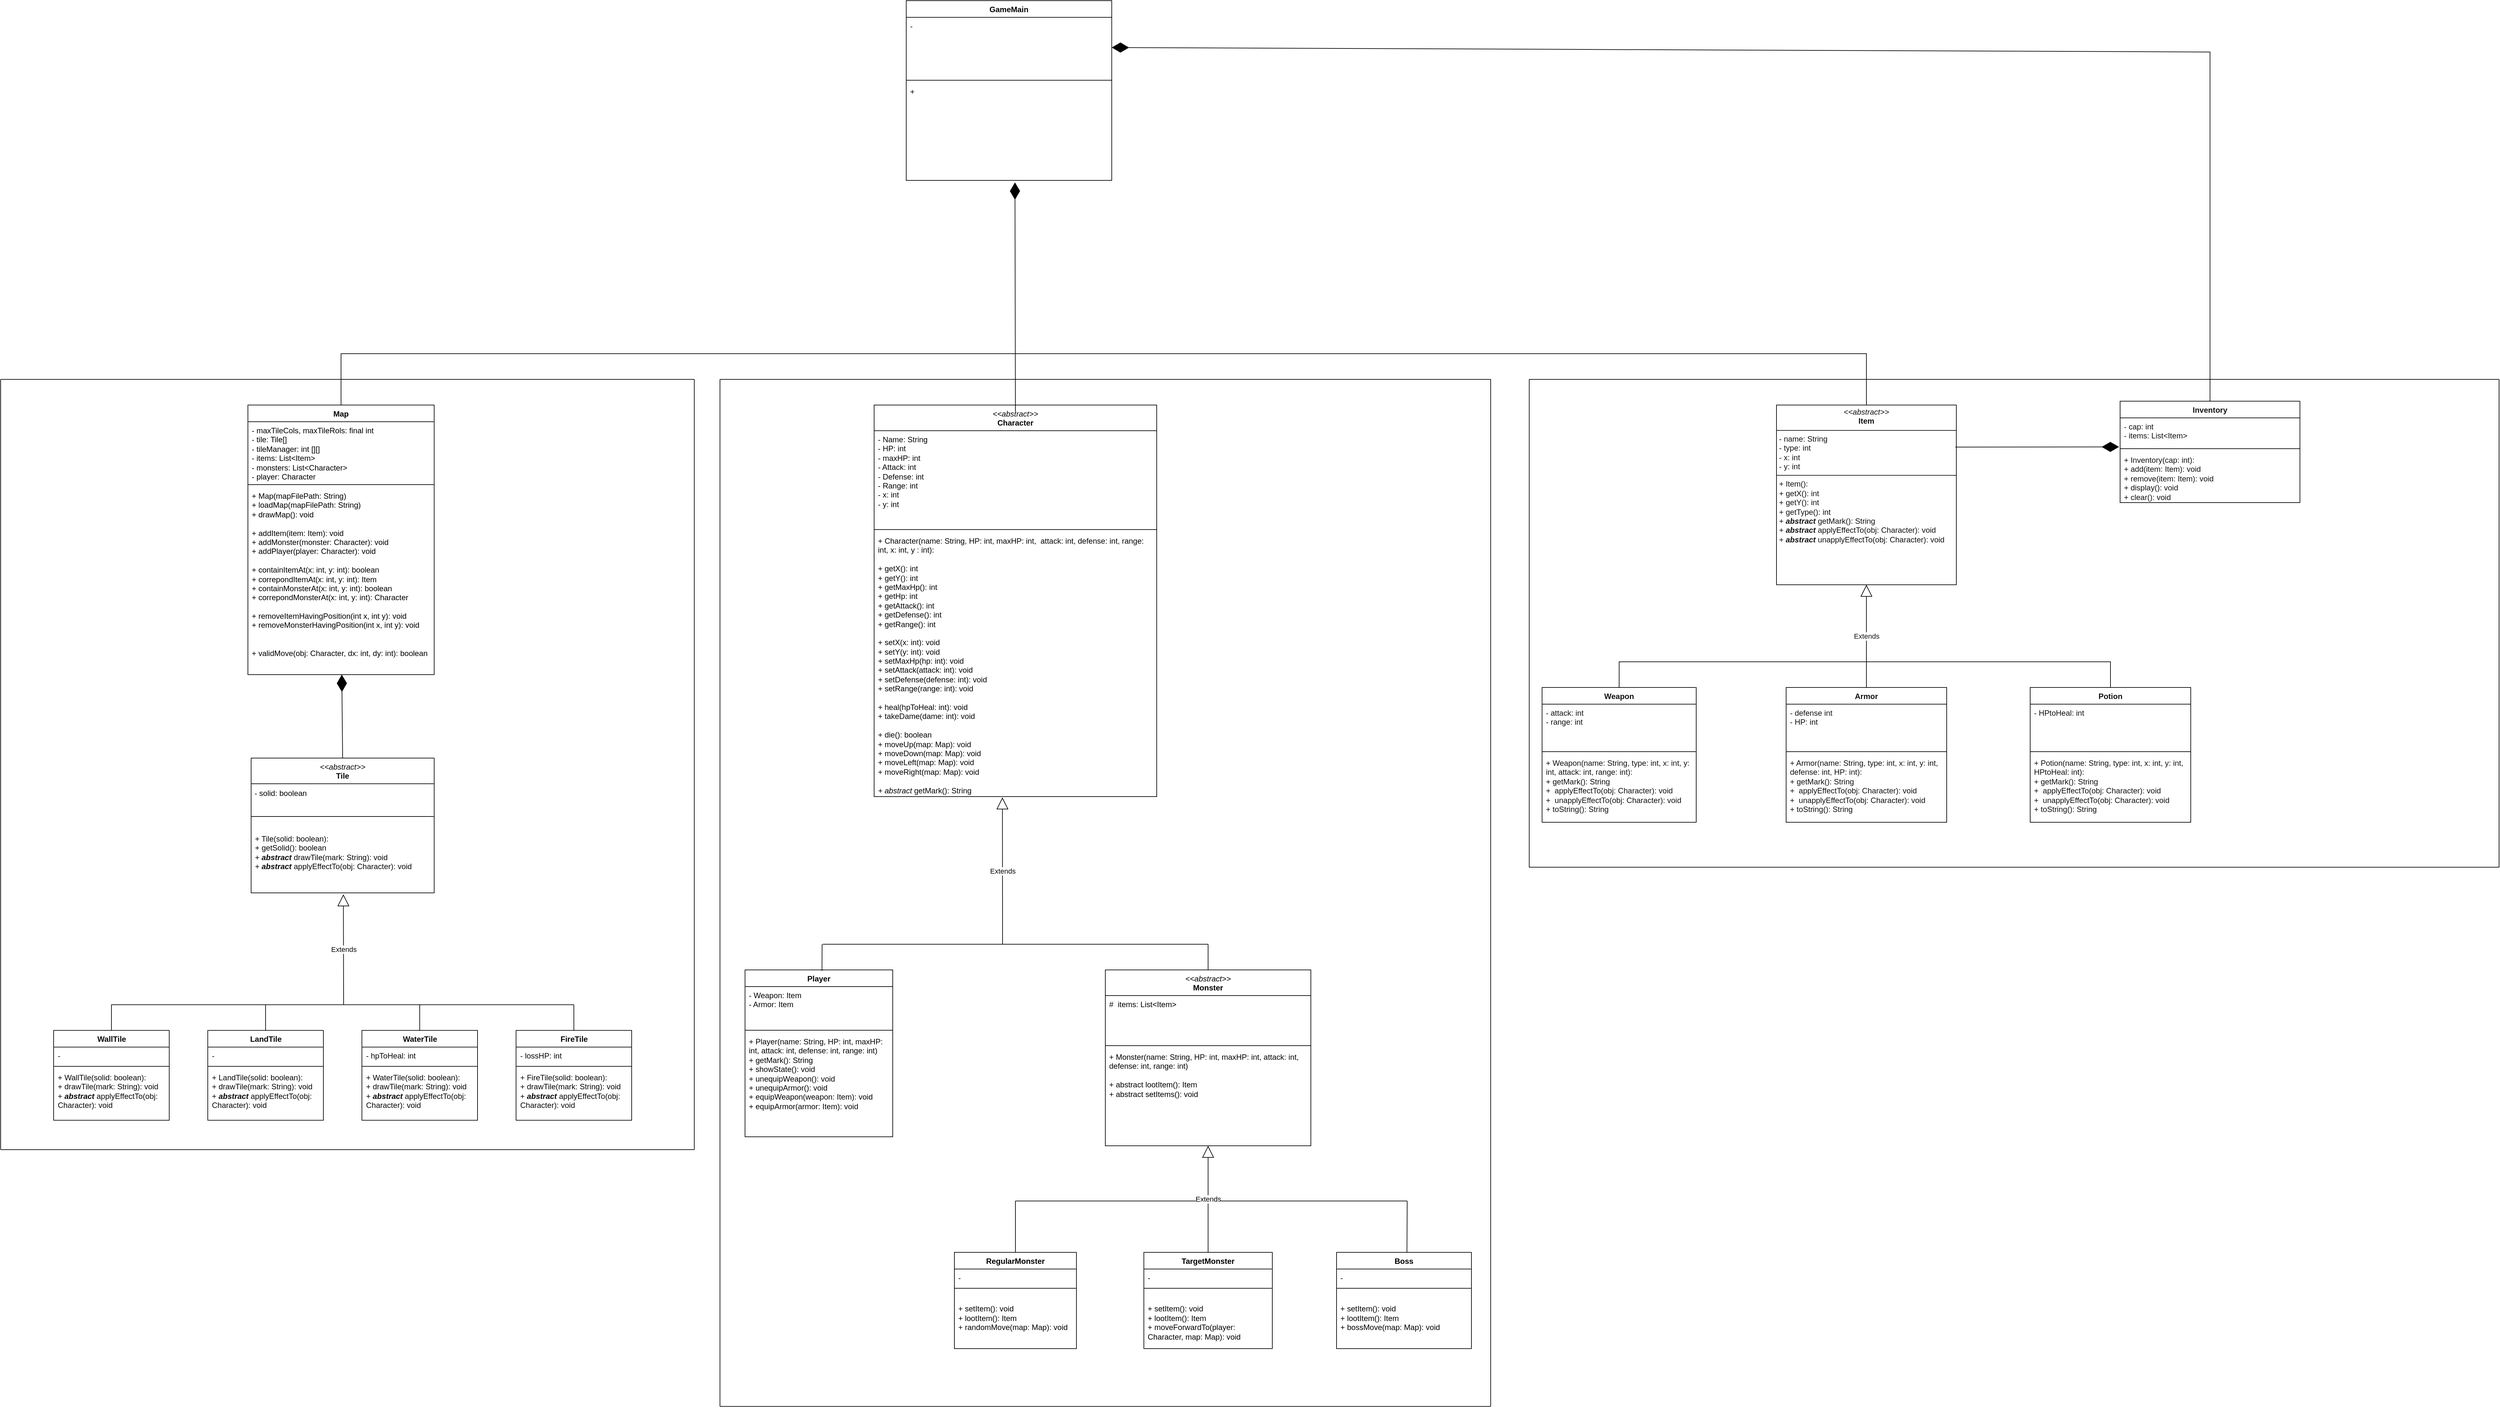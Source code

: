 <mxfile version="24.0.4" type="device">
  <diagram name="Page-1" id="c4acf3e9-155e-7222-9cf6-157b1a14988f">
    <mxGraphModel dx="5777" dy="2813" grid="1" gridSize="10" guides="1" tooltips="1" connect="1" arrows="1" fold="1" page="1" pageScale="1" pageWidth="850" pageHeight="1100" background="none" math="0" shadow="0">
      <root>
        <mxCell id="0" />
        <mxCell id="1" parent="0" />
        <mxCell id="9n-CIaDM5ZFYmRVq0mqZ-1" value="&lt;span style=&quot;font-weight: normal;&quot;&gt;&lt;i&gt;&amp;lt;&amp;lt;abstract&amp;gt;&amp;gt;&lt;/i&gt;&lt;/span&gt;&lt;div&gt;Tile&lt;/div&gt;" style="swimlane;fontStyle=1;align=center;verticalAlign=top;childLayout=stackLayout;horizontal=1;startSize=40;horizontalStack=0;resizeParent=1;resizeParentMax=0;resizeLast=0;collapsible=1;marginBottom=0;whiteSpace=wrap;html=1;fontColor=#080808;" parent="1" vertex="1">
          <mxGeometry x="-170" y="1390" width="285" height="210" as="geometry">
            <mxRectangle x="370" y="280" width="110" height="40" as="alternateBounds" />
          </mxGeometry>
        </mxCell>
        <mxCell id="-RcLckcBUlHqG85xpnMn-8" value="&amp;nbsp;- solid: boolean" style="text;html=1;align=left;verticalAlign=middle;resizable=0;points=[];autosize=1;strokeColor=none;fillColor=none;" parent="9n-CIaDM5ZFYmRVq0mqZ-1" vertex="1">
          <mxGeometry y="40" width="285" height="30" as="geometry" />
        </mxCell>
        <mxCell id="9n-CIaDM5ZFYmRVq0mqZ-3" value="" style="line;strokeWidth=1;fillColor=none;align=left;verticalAlign=middle;spacingTop=-1;spacingLeft=3;spacingRight=3;rotatable=0;labelPosition=right;points=[];portConstraint=eastwest;strokeColor=inherit;fontColor=#080808;" parent="9n-CIaDM5ZFYmRVq0mqZ-1" vertex="1">
          <mxGeometry y="70" width="285" height="42" as="geometry" />
        </mxCell>
        <mxCell id="9n-CIaDM5ZFYmRVq0mqZ-4" value="+ Tile(solid: boolean):&lt;div&gt;+ getSolid(): boolean&lt;br&gt;&lt;div&gt;+ &lt;b&gt;&lt;i&gt;abstract&lt;/i&gt; &lt;/b&gt;drawTile(mark: String): void&lt;/div&gt;&lt;div&gt;&lt;font&gt;+ &lt;b&gt;&lt;i&gt;abstract&lt;/i&gt;&lt;/b&gt; applyEffectTo(obj: Character): void&lt;/font&gt;&lt;/div&gt;&lt;/div&gt;" style="text;strokeColor=none;fillColor=none;align=left;verticalAlign=top;spacingLeft=4;spacingRight=4;overflow=hidden;rotatable=0;points=[[0,0.5],[1,0.5]];portConstraint=eastwest;whiteSpace=wrap;html=1;fontColor=#080808;" parent="9n-CIaDM5ZFYmRVq0mqZ-1" vertex="1">
          <mxGeometry y="112" width="285" height="98" as="geometry" />
        </mxCell>
        <mxCell id="21ErZ4ye6Htd3rwdGx-m-1" value="WallTile" style="swimlane;fontStyle=1;align=center;verticalAlign=top;childLayout=stackLayout;horizontal=1;startSize=26;horizontalStack=0;resizeParent=1;resizeParentMax=0;resizeLast=0;collapsible=1;marginBottom=0;whiteSpace=wrap;html=1;fontColor=#080808;" parent="1" vertex="1">
          <mxGeometry x="-477.5" y="1814.22" width="180" height="140" as="geometry" />
        </mxCell>
        <mxCell id="21ErZ4ye6Htd3rwdGx-m-2" value="-&amp;nbsp;" style="text;strokeColor=none;fillColor=none;align=left;verticalAlign=top;spacingLeft=4;spacingRight=4;overflow=hidden;rotatable=0;points=[[0,0.5],[1,0.5]];portConstraint=eastwest;whiteSpace=wrap;html=1;fontColor=#080808;" parent="21ErZ4ye6Htd3rwdGx-m-1" vertex="1">
          <mxGeometry y="26" width="180" height="26" as="geometry" />
        </mxCell>
        <mxCell id="21ErZ4ye6Htd3rwdGx-m-3" value="" style="line;strokeWidth=1;fillColor=none;align=left;verticalAlign=middle;spacingTop=-1;spacingLeft=3;spacingRight=3;rotatable=0;labelPosition=right;points=[];portConstraint=eastwest;strokeColor=inherit;fontColor=#080808;" parent="21ErZ4ye6Htd3rwdGx-m-1" vertex="1">
          <mxGeometry y="52" width="180" height="8" as="geometry" />
        </mxCell>
        <mxCell id="21ErZ4ye6Htd3rwdGx-m-4" value="+ WallTile(solid: boolean):&lt;div&gt;+ drawTile(mark: String): void&lt;/div&gt;&lt;div&gt;&lt;span style=&quot;&quot;&gt;+&amp;nbsp;&lt;/span&gt;&lt;b style=&quot;&quot;&gt;&lt;i&gt;abstract&lt;/i&gt;&lt;/b&gt;&lt;span style=&quot;&quot;&gt;&amp;nbsp;applyEffectTo(obj: Character): void&lt;/span&gt;&lt;br&gt;&lt;/div&gt;&lt;div&gt;&lt;br&gt;&lt;/div&gt;" style="text;strokeColor=none;fillColor=none;align=left;verticalAlign=top;spacingLeft=4;spacingRight=4;overflow=hidden;rotatable=0;points=[[0,0.5],[1,0.5]];portConstraint=eastwest;whiteSpace=wrap;html=1;fontColor=#080808;" parent="21ErZ4ye6Htd3rwdGx-m-1" vertex="1">
          <mxGeometry y="60" width="180" height="80" as="geometry" />
        </mxCell>
        <mxCell id="21ErZ4ye6Htd3rwdGx-m-5" value="LandTile" style="swimlane;fontStyle=1;align=center;verticalAlign=top;childLayout=stackLayout;horizontal=1;startSize=26;horizontalStack=0;resizeParent=1;resizeParentMax=0;resizeLast=0;collapsible=1;marginBottom=0;whiteSpace=wrap;html=1;fontColor=#080808;" parent="1" vertex="1">
          <mxGeometry x="-237.5" y="1814.22" width="180" height="140" as="geometry" />
        </mxCell>
        <mxCell id="21ErZ4ye6Htd3rwdGx-m-6" value="-&amp;nbsp;" style="text;strokeColor=none;fillColor=none;align=left;verticalAlign=top;spacingLeft=4;spacingRight=4;overflow=hidden;rotatable=0;points=[[0,0.5],[1,0.5]];portConstraint=eastwest;whiteSpace=wrap;html=1;fontColor=#080808;" parent="21ErZ4ye6Htd3rwdGx-m-5" vertex="1">
          <mxGeometry y="26" width="180" height="26" as="geometry" />
        </mxCell>
        <mxCell id="21ErZ4ye6Htd3rwdGx-m-7" value="" style="line;strokeWidth=1;fillColor=none;align=left;verticalAlign=middle;spacingTop=-1;spacingLeft=3;spacingRight=3;rotatable=0;labelPosition=right;points=[];portConstraint=eastwest;strokeColor=inherit;fontColor=#080808;" parent="21ErZ4ye6Htd3rwdGx-m-5" vertex="1">
          <mxGeometry y="52" width="180" height="8" as="geometry" />
        </mxCell>
        <mxCell id="21ErZ4ye6Htd3rwdGx-m-8" value="+ LandTile(solid: boolean):&lt;div&gt;+ drawTile(mark: String): void&lt;/div&gt;&lt;div&gt;&lt;span style=&quot;&quot;&gt;+&amp;nbsp;&lt;/span&gt;&lt;b style=&quot;&quot;&gt;&lt;i&gt;abstract&lt;/i&gt;&lt;/b&gt;&lt;span style=&quot;&quot;&gt;&amp;nbsp;applyEffectTo(obj: Character): void&lt;/span&gt;&lt;br&gt;&lt;/div&gt;" style="text;strokeColor=none;fillColor=none;align=left;verticalAlign=top;spacingLeft=4;spacingRight=4;overflow=hidden;rotatable=0;points=[[0,0.5],[1,0.5]];portConstraint=eastwest;whiteSpace=wrap;html=1;fontColor=#080808;" parent="21ErZ4ye6Htd3rwdGx-m-5" vertex="1">
          <mxGeometry y="60" width="180" height="80" as="geometry" />
        </mxCell>
        <mxCell id="21ErZ4ye6Htd3rwdGx-m-9" value="WaterTile" style="swimlane;fontStyle=1;align=center;verticalAlign=top;childLayout=stackLayout;horizontal=1;startSize=26;horizontalStack=0;resizeParent=1;resizeParentMax=0;resizeLast=0;collapsible=1;marginBottom=0;whiteSpace=wrap;html=1;fontColor=#080808;" parent="1" vertex="1">
          <mxGeometry x="2.5" y="1814.22" width="180" height="140" as="geometry" />
        </mxCell>
        <mxCell id="21ErZ4ye6Htd3rwdGx-m-10" value="&lt;font&gt;- hpToHeal: int&lt;/font&gt;&amp;nbsp;" style="text;strokeColor=none;fillColor=none;align=left;verticalAlign=top;spacingLeft=4;spacingRight=4;overflow=hidden;rotatable=0;points=[[0,0.5],[1,0.5]];portConstraint=eastwest;whiteSpace=wrap;html=1;fontColor=#080808;" parent="21ErZ4ye6Htd3rwdGx-m-9" vertex="1">
          <mxGeometry y="26" width="180" height="26" as="geometry" />
        </mxCell>
        <mxCell id="21ErZ4ye6Htd3rwdGx-m-11" value="" style="line;strokeWidth=1;fillColor=none;align=left;verticalAlign=middle;spacingTop=-1;spacingLeft=3;spacingRight=3;rotatable=0;labelPosition=right;points=[];portConstraint=eastwest;strokeColor=inherit;fontColor=#080808;" parent="21ErZ4ye6Htd3rwdGx-m-9" vertex="1">
          <mxGeometry y="52" width="180" height="8" as="geometry" />
        </mxCell>
        <mxCell id="21ErZ4ye6Htd3rwdGx-m-12" value="+ WaterTile(solid: boolean):&lt;div&gt;+ drawTile(mark: String): void&lt;/div&gt;&lt;div&gt;&lt;span style=&quot;&quot;&gt;+&amp;nbsp;&lt;/span&gt;&lt;b style=&quot;&quot;&gt;&lt;i&gt;abstract&lt;/i&gt;&lt;/b&gt;&lt;span style=&quot;&quot;&gt;&amp;nbsp;applyEffectTo(obj: Character): void&lt;/span&gt;&lt;br&gt;&lt;/div&gt;" style="text;strokeColor=none;fillColor=none;align=left;verticalAlign=top;spacingLeft=4;spacingRight=4;overflow=hidden;rotatable=0;points=[[0,0.5],[1,0.5]];portConstraint=eastwest;whiteSpace=wrap;html=1;fontColor=#080808;" parent="21ErZ4ye6Htd3rwdGx-m-9" vertex="1">
          <mxGeometry y="60" width="180" height="80" as="geometry" />
        </mxCell>
        <mxCell id="21ErZ4ye6Htd3rwdGx-m-13" value="FireTile" style="swimlane;fontStyle=1;align=center;verticalAlign=top;childLayout=stackLayout;horizontal=1;startSize=26;horizontalStack=0;resizeParent=1;resizeParentMax=0;resizeLast=0;collapsible=1;marginBottom=0;whiteSpace=wrap;html=1;fontColor=#080808;" parent="1" vertex="1">
          <mxGeometry x="242.5" y="1814.22" width="180" height="140" as="geometry" />
        </mxCell>
        <mxCell id="21ErZ4ye6Htd3rwdGx-m-14" value="&lt;font&gt;- lossHP: int&lt;/font&gt;" style="text;strokeColor=none;fillColor=none;align=left;verticalAlign=top;spacingLeft=4;spacingRight=4;overflow=hidden;rotatable=0;points=[[0,0.5],[1,0.5]];portConstraint=eastwest;whiteSpace=wrap;html=1;fontColor=#080808;" parent="21ErZ4ye6Htd3rwdGx-m-13" vertex="1">
          <mxGeometry y="26" width="180" height="26" as="geometry" />
        </mxCell>
        <mxCell id="21ErZ4ye6Htd3rwdGx-m-15" value="" style="line;strokeWidth=1;fillColor=none;align=left;verticalAlign=middle;spacingTop=-1;spacingLeft=3;spacingRight=3;rotatable=0;labelPosition=right;points=[];portConstraint=eastwest;strokeColor=inherit;fontColor=#080808;" parent="21ErZ4ye6Htd3rwdGx-m-13" vertex="1">
          <mxGeometry y="52" width="180" height="8" as="geometry" />
        </mxCell>
        <mxCell id="21ErZ4ye6Htd3rwdGx-m-16" value="+ FireTile(solid: boolean):&lt;div&gt;+ drawTile(mark: String): void&lt;/div&gt;&lt;div&gt;&lt;span style=&quot;&quot;&gt;+&amp;nbsp;&lt;/span&gt;&lt;b style=&quot;&quot;&gt;&lt;i&gt;abstract&lt;/i&gt;&lt;/b&gt;&lt;span style=&quot;&quot;&gt;&amp;nbsp;applyEffectTo(obj: Character): void&lt;/span&gt;&lt;br&gt;&lt;/div&gt;" style="text;strokeColor=none;fillColor=none;align=left;verticalAlign=top;spacingLeft=4;spacingRight=4;overflow=hidden;rotatable=0;points=[[0,0.5],[1,0.5]];portConstraint=eastwest;whiteSpace=wrap;html=1;fontColor=#080808;" parent="21ErZ4ye6Htd3rwdGx-m-13" vertex="1">
          <mxGeometry y="60" width="180" height="80" as="geometry" />
        </mxCell>
        <mxCell id="21ErZ4ye6Htd3rwdGx-m-17" value="" style="endArrow=none;html=1;rounded=0;fontColor=#080808;" parent="1" edge="1">
          <mxGeometry width="50" height="50" relative="1" as="geometry">
            <mxPoint x="-387.5" y="1774.22" as="sourcePoint" />
            <mxPoint x="332.5" y="1774.22" as="targetPoint" />
          </mxGeometry>
        </mxCell>
        <mxCell id="21ErZ4ye6Htd3rwdGx-m-18" value="" style="endArrow=none;html=1;rounded=0;exitX=0.5;exitY=0;exitDx=0;exitDy=0;fontColor=#080808;" parent="1" source="21ErZ4ye6Htd3rwdGx-m-13" edge="1">
          <mxGeometry width="50" height="50" relative="1" as="geometry">
            <mxPoint x="132.5" y="1814.22" as="sourcePoint" />
            <mxPoint x="332.5" y="1774.22" as="targetPoint" />
          </mxGeometry>
        </mxCell>
        <mxCell id="21ErZ4ye6Htd3rwdGx-m-19" value="" style="endArrow=none;html=1;rounded=0;exitX=0.5;exitY=0;exitDx=0;exitDy=0;fontColor=#080808;" parent="1" source="21ErZ4ye6Htd3rwdGx-m-9" edge="1">
          <mxGeometry width="50" height="50" relative="1" as="geometry">
            <mxPoint x="132.5" y="1814.22" as="sourcePoint" />
            <mxPoint x="92.5" y="1774.22" as="targetPoint" />
          </mxGeometry>
        </mxCell>
        <mxCell id="21ErZ4ye6Htd3rwdGx-m-20" value="" style="endArrow=none;html=1;rounded=0;exitX=0.5;exitY=0;exitDx=0;exitDy=0;fontColor=#080808;" parent="1" source="21ErZ4ye6Htd3rwdGx-m-1" edge="1">
          <mxGeometry width="50" height="50" relative="1" as="geometry">
            <mxPoint x="-267.5" y="1814.22" as="sourcePoint" />
            <mxPoint x="-387.5" y="1774.22" as="targetPoint" />
          </mxGeometry>
        </mxCell>
        <mxCell id="21ErZ4ye6Htd3rwdGx-m-21" value="" style="endArrow=none;html=1;rounded=0;entryX=0.5;entryY=0;entryDx=0;entryDy=0;fontColor=#080808;" parent="1" target="21ErZ4ye6Htd3rwdGx-m-5" edge="1">
          <mxGeometry width="50" height="50" relative="1" as="geometry">
            <mxPoint x="-147.5" y="1774.22" as="sourcePoint" />
            <mxPoint x="-217.5" y="1764.22" as="targetPoint" />
          </mxGeometry>
        </mxCell>
        <mxCell id="21ErZ4ye6Htd3rwdGx-m-22" value="Extends" style="endArrow=block;endSize=16;endFill=0;html=1;rounded=0;fontColor=#080808;entryX=0.504;entryY=1.023;entryDx=0;entryDy=0;entryPerimeter=0;" parent="1" target="9n-CIaDM5ZFYmRVq0mqZ-4" edge="1">
          <mxGeometry width="160" relative="1" as="geometry">
            <mxPoint x="-26" y="1774" as="sourcePoint" />
            <mxPoint x="-13.135" y="1630.002" as="targetPoint" />
          </mxGeometry>
        </mxCell>
        <mxCell id="21ErZ4ye6Htd3rwdGx-m-49" value="&lt;span style=&quot;font-weight: normal;&quot;&gt;&lt;i&gt;&amp;lt;&amp;lt;abstract&amp;gt;&amp;gt;&lt;/i&gt;&lt;/span&gt;&lt;div&gt;Character&lt;/div&gt;" style="swimlane;fontStyle=1;align=center;verticalAlign=top;childLayout=stackLayout;horizontal=1;startSize=40;horizontalStack=0;resizeParent=1;resizeParentMax=0;resizeLast=0;collapsible=1;marginBottom=0;whiteSpace=wrap;html=1;fontColor=#050505;" parent="1" vertex="1">
          <mxGeometry x="800" y="840" width="440" height="610" as="geometry">
            <mxRectangle x="370" y="280" width="110" height="40" as="alternateBounds" />
          </mxGeometry>
        </mxCell>
        <mxCell id="21ErZ4ye6Htd3rwdGx-m-50" value="- Name: String&lt;div&gt;- HP: int&lt;/div&gt;&lt;div&gt;- maxHP: int&lt;/div&gt;&lt;div&gt;- Attack: int&lt;/div&gt;&lt;div&gt;- Defense: int&lt;/div&gt;&lt;div&gt;- Range: int&lt;/div&gt;&lt;div&gt;- x: int&lt;/div&gt;&lt;div&gt;- y: int&lt;/div&gt;" style="text;strokeColor=none;fillColor=none;align=left;verticalAlign=top;spacingLeft=4;spacingRight=4;overflow=hidden;rotatable=0;points=[[0,0.5],[1,0.5]];portConstraint=eastwest;whiteSpace=wrap;html=1;fontColor=#050505;" parent="21ErZ4ye6Htd3rwdGx-m-49" vertex="1">
          <mxGeometry y="40" width="440" height="150" as="geometry" />
        </mxCell>
        <mxCell id="21ErZ4ye6Htd3rwdGx-m-51" value="" style="line;strokeWidth=1;fillColor=none;align=left;verticalAlign=middle;spacingTop=-1;spacingLeft=3;spacingRight=3;rotatable=0;labelPosition=right;points=[];portConstraint=eastwest;strokeColor=inherit;fontColor=#050505;" parent="21ErZ4ye6Htd3rwdGx-m-49" vertex="1">
          <mxGeometry y="190" width="440" height="8" as="geometry" />
        </mxCell>
        <mxCell id="21ErZ4ye6Htd3rwdGx-m-52" value="+ Character(name: String, HP: int, maxHP: int,&amp;nbsp; attack: int, defense: int, range: int, x: int, y : int):&lt;div&gt;&lt;br&gt;&lt;div&gt;+ getX(): int&lt;/div&gt;&lt;div&gt;+ getY(): int&lt;/div&gt;&lt;div&gt;+ getMaxHp(): int&lt;/div&gt;&lt;div&gt;+ getHp: int&lt;/div&gt;&lt;div&gt;+ getAttack(): int&lt;/div&gt;&lt;div&gt;+ getDefense(): int&lt;/div&gt;&lt;div&gt;+ getRange(): int&lt;/div&gt;&lt;div&gt;&lt;br&gt;&lt;/div&gt;&lt;div&gt;+ setX(x: int): void&lt;/div&gt;&lt;div&gt;+ setY(y: int): void&lt;/div&gt;&lt;div&gt;+ setMaxHp(hp: int): void&lt;/div&gt;&lt;div&gt;+ setAttack(attack: int): void&lt;/div&gt;&lt;div&gt;+ setDefense(defense: int): void&lt;/div&gt;&lt;div&gt;+ setRange(range: int): void&lt;/div&gt;&lt;div&gt;&lt;br&gt;&lt;/div&gt;&lt;div&gt;+ heal(hpToHeal: int): void&lt;/div&gt;&lt;div&gt;+ takeDame(dame: int): void&lt;/div&gt;&lt;div&gt;&lt;br&gt;&lt;/div&gt;&lt;/div&gt;&lt;div&gt;+ die(): boolean&lt;/div&gt;&lt;div&gt;+ moveUp(map: Map): void&lt;/div&gt;&lt;div&gt;+ moveDown(map: Map): void&lt;br&gt;&lt;/div&gt;&lt;div&gt;+ moveLeft(map: Map): void&lt;br&gt;&lt;/div&gt;&lt;div&gt;+ moveRight(map: Map): void&lt;br&gt;&lt;/div&gt;&lt;div&gt;&lt;br&gt;&lt;/div&gt;&lt;div&gt;&lt;i&gt;+ abstract&lt;/i&gt;&amp;nbsp;getMark(): String&lt;br&gt;&lt;/div&gt;" style="text;strokeColor=none;fillColor=none;align=left;verticalAlign=top;spacingLeft=4;spacingRight=4;overflow=hidden;rotatable=0;points=[[0,0.5],[1,0.5]];portConstraint=eastwest;whiteSpace=wrap;html=1;fontColor=#050505;" parent="21ErZ4ye6Htd3rwdGx-m-49" vertex="1">
          <mxGeometry y="198" width="440" height="412" as="geometry" />
        </mxCell>
        <mxCell id="21ErZ4ye6Htd3rwdGx-m-53" value="Player" style="swimlane;fontStyle=1;align=center;verticalAlign=top;childLayout=stackLayout;horizontal=1;startSize=26;horizontalStack=0;resizeParent=1;resizeParentMax=0;resizeLast=0;collapsible=1;marginBottom=0;whiteSpace=wrap;html=1;fontColor=#050505;" parent="1" vertex="1">
          <mxGeometry x="599" y="1720" width="230" height="260" as="geometry" />
        </mxCell>
        <mxCell id="21ErZ4ye6Htd3rwdGx-m-54" value="&lt;div&gt;- Weapon: Item&lt;/div&gt;- Armor: Item" style="text;strokeColor=none;fillColor=none;align=left;verticalAlign=top;spacingLeft=4;spacingRight=4;overflow=hidden;rotatable=0;points=[[0,0.5],[1,0.5]];portConstraint=eastwest;whiteSpace=wrap;html=1;fontColor=#050505;" parent="21ErZ4ye6Htd3rwdGx-m-53" vertex="1">
          <mxGeometry y="26" width="230" height="64" as="geometry" />
        </mxCell>
        <mxCell id="21ErZ4ye6Htd3rwdGx-m-55" value="" style="line;strokeWidth=1;fillColor=none;align=left;verticalAlign=middle;spacingTop=-1;spacingLeft=3;spacingRight=3;rotatable=0;labelPosition=right;points=[];portConstraint=eastwest;strokeColor=inherit;fontColor=#050505;" parent="21ErZ4ye6Htd3rwdGx-m-53" vertex="1">
          <mxGeometry y="90" width="230" height="8" as="geometry" />
        </mxCell>
        <mxCell id="21ErZ4ye6Htd3rwdGx-m-56" value="+ Player(name: String, HP: int, maxHP: int, attack: int, defense: int, range: int)&lt;div&gt;+ getMark(): String&lt;/div&gt;&lt;div&gt;+ showState(): void&lt;/div&gt;&lt;div&gt;+ unequipWeapon(): void&lt;/div&gt;&lt;div&gt;+ unequipArmor(): void&lt;/div&gt;&lt;div&gt;+ equipWeapon(weapon: Item): void&lt;/div&gt;&lt;div&gt;+ equipArmor(armor: Item): void&lt;/div&gt;" style="text;strokeColor=none;fillColor=none;align=left;verticalAlign=top;spacingLeft=4;spacingRight=4;overflow=hidden;rotatable=0;points=[[0,0.5],[1,0.5]];portConstraint=eastwest;whiteSpace=wrap;html=1;fontColor=#050505;" parent="21ErZ4ye6Htd3rwdGx-m-53" vertex="1">
          <mxGeometry y="98" width="230" height="162" as="geometry" />
        </mxCell>
        <mxCell id="21ErZ4ye6Htd3rwdGx-m-69" value="" style="endArrow=none;html=1;rounded=0;fontColor=#050505;" parent="1" edge="1">
          <mxGeometry width="50" height="50" relative="1" as="geometry">
            <mxPoint x="720" y="1680" as="sourcePoint" />
            <mxPoint x="1320" y="1680" as="targetPoint" />
          </mxGeometry>
        </mxCell>
        <mxCell id="21ErZ4ye6Htd3rwdGx-m-71" value="" style="endArrow=none;html=1;rounded=0;exitX=0.5;exitY=0;exitDx=0;exitDy=0;fontColor=#050505;" parent="1" edge="1">
          <mxGeometry width="50" height="50" relative="1" as="geometry">
            <mxPoint x="1320" y="1720" as="sourcePoint" />
            <mxPoint x="1320" y="1680" as="targetPoint" />
          </mxGeometry>
        </mxCell>
        <mxCell id="21ErZ4ye6Htd3rwdGx-m-72" value="" style="endArrow=none;html=1;rounded=0;exitX=0.521;exitY=0.006;exitDx=0;exitDy=0;exitPerimeter=0;fontColor=#050505;" parent="1" source="21ErZ4ye6Htd3rwdGx-m-53" edge="1">
          <mxGeometry width="50" height="50" relative="1" as="geometry">
            <mxPoint x="724" y="1720" as="sourcePoint" />
            <mxPoint x="719" y="1680" as="targetPoint" />
          </mxGeometry>
        </mxCell>
        <mxCell id="21ErZ4ye6Htd3rwdGx-m-74" value="Extends" style="endArrow=block;endSize=16;endFill=0;html=1;rounded=0;fontColor=#050505;entryX=0.454;entryY=1.003;entryDx=0;entryDy=0;entryPerimeter=0;" parent="1" edge="1" target="21ErZ4ye6Htd3rwdGx-m-52">
          <mxGeometry width="160" relative="1" as="geometry">
            <mxPoint x="1000" y="1680" as="sourcePoint" />
            <mxPoint x="990" y="1580" as="targetPoint" />
          </mxGeometry>
        </mxCell>
        <mxCell id="Br50a2qUnphFkjLtBcK4-8" value="&lt;font&gt;GameMain&lt;/font&gt;" style="swimlane;fontStyle=1;align=center;verticalAlign=top;childLayout=stackLayout;horizontal=1;startSize=26;horizontalStack=0;resizeParent=1;resizeParentMax=0;resizeLast=0;collapsible=1;marginBottom=0;whiteSpace=wrap;html=1;fontColor=#050505;" parent="1" vertex="1">
          <mxGeometry x="850" y="210" width="320" height="280" as="geometry" />
        </mxCell>
        <mxCell id="Br50a2qUnphFkjLtBcK4-9" value="-" style="text;strokeColor=none;fillColor=none;align=left;verticalAlign=top;spacingLeft=4;spacingRight=4;overflow=hidden;rotatable=0;points=[[0,0.5],[1,0.5]];portConstraint=eastwest;whiteSpace=wrap;html=1;fontColor=#050505;" parent="Br50a2qUnphFkjLtBcK4-8" vertex="1">
          <mxGeometry y="26" width="320" height="94" as="geometry" />
        </mxCell>
        <mxCell id="Br50a2qUnphFkjLtBcK4-10" value="" style="line;strokeWidth=1;fillColor=none;align=left;verticalAlign=middle;spacingTop=-1;spacingLeft=3;spacingRight=3;rotatable=0;labelPosition=right;points=[];portConstraint=eastwest;strokeColor=inherit;fontColor=#050505;" parent="Br50a2qUnphFkjLtBcK4-8" vertex="1">
          <mxGeometry y="120" width="320" height="8" as="geometry" />
        </mxCell>
        <mxCell id="Br50a2qUnphFkjLtBcK4-11" value="+" style="text;strokeColor=none;fillColor=none;align=left;verticalAlign=top;spacingLeft=4;spacingRight=4;overflow=hidden;rotatable=0;points=[[0,0.5],[1,0.5]];portConstraint=eastwest;whiteSpace=wrap;html=1;fontColor=#050505;" parent="Br50a2qUnphFkjLtBcK4-8" vertex="1">
          <mxGeometry y="128" width="320" height="152" as="geometry" />
        </mxCell>
        <mxCell id="jxcS3IngV9vjSi1qtAW1-2" value="" style="endArrow=diamondThin;endFill=1;endSize=24;html=1;rounded=0;exitX=0.5;exitY=0;exitDx=0;exitDy=0;fontColor=#050505;entryX=0.504;entryY=1;entryDx=0;entryDy=0;entryPerimeter=0;" parent="1" source="9n-CIaDM5ZFYmRVq0mqZ-1" target="-RcLckcBUlHqG85xpnMn-4" edge="1">
          <mxGeometry width="160" relative="1" as="geometry">
            <mxPoint x="45" y="1130" as="sourcePoint" />
            <mxPoint x="-32" y="1260" as="targetPoint" />
          </mxGeometry>
        </mxCell>
        <mxCell id="jxcS3IngV9vjSi1qtAW1-8" value="" style="endArrow=none;html=1;rounded=0;exitX=0.5;exitY=0;exitDx=0;exitDy=0;entryX=0.5;entryY=0;entryDx=0;entryDy=0;fontColor=#050505;" parent="1" target="jxcS3IngV9vjSi1qtAW1-14" edge="1">
          <mxGeometry width="50" height="50" relative="1" as="geometry">
            <mxPoint x="-30.0" y="840" as="sourcePoint" />
            <mxPoint x="1043.333" y="760" as="targetPoint" />
            <Array as="points">
              <mxPoint x="-30" y="760" />
              <mxPoint x="2345" y="760" />
            </Array>
          </mxGeometry>
        </mxCell>
        <mxCell id="jxcS3IngV9vjSi1qtAW1-14" value="&lt;p style=&quot;margin:0px;margin-top:4px;text-align:center;&quot;&gt;&lt;font&gt;&lt;i&gt;&amp;lt;&amp;lt;abstract&amp;gt;&amp;gt;&lt;/i&gt;&lt;br&gt;&lt;b&gt;Item&lt;/b&gt;&lt;/font&gt;&lt;/p&gt;&lt;hr size=&quot;1&quot; style=&quot;border-style:solid;&quot;&gt;&lt;p style=&quot;margin:0px;margin-left:4px;&quot;&gt;&lt;font&gt;- name: String&lt;/font&gt;&lt;/p&gt;&lt;p style=&quot;margin:0px;margin-left:4px;&quot;&gt;&lt;font&gt;- type: int&lt;/font&gt;&lt;/p&gt;&lt;p style=&quot;margin:0px;margin-left:4px;&quot;&gt;&lt;font&gt;- x: int&lt;/font&gt;&lt;/p&gt;&lt;p style=&quot;margin:0px;margin-left:4px;&quot;&gt;&lt;font&gt;- y: int&lt;/font&gt;&lt;/p&gt;&lt;hr size=&quot;1&quot; style=&quot;border-style:solid;&quot;&gt;&lt;p style=&quot;margin:0px;margin-left:4px;&quot;&gt;&lt;font&gt;+ Item():&lt;br&gt;+ getX(): int&lt;/font&gt;&lt;/p&gt;&lt;p style=&quot;margin:0px;margin-left:4px;&quot;&gt;&lt;font&gt;+ getY(): int&lt;/font&gt;&lt;/p&gt;&lt;p style=&quot;margin:0px;margin-left:4px;&quot;&gt;&lt;font&gt;+ getType(): int&lt;/font&gt;&lt;/p&gt;&lt;p style=&quot;margin:0px;margin-left:4px;&quot;&gt;&lt;font&gt;+ &lt;b&gt;&lt;i&gt;abstract&lt;/i&gt;&lt;/b&gt; getMark(): String&lt;/font&gt;&lt;/p&gt;&lt;p style=&quot;margin:0px;margin-left:4px;&quot;&gt;&lt;font&gt;+ &lt;i&gt;&lt;b&gt;abstract&lt;/b&gt;&lt;/i&gt; applyEffectTo(obj: Character): void&lt;/font&gt;&lt;/p&gt;&lt;p style=&quot;margin:0px;margin-left:4px;&quot;&gt;&lt;font&gt;&lt;font&gt;+&amp;nbsp;&lt;i&gt;&lt;b&gt;abstract&lt;/b&gt;&lt;/i&gt;&amp;nbsp;unapplyEffectTo(obj: Character): void&lt;/font&gt;&lt;br&gt;&lt;/font&gt;&lt;/p&gt;" style="verticalAlign=top;align=left;overflow=fill;html=1;whiteSpace=wrap;fontColor=#121212;" parent="1" vertex="1">
          <mxGeometry x="2205" y="840" width="280" height="280" as="geometry" />
        </mxCell>
        <mxCell id="jxcS3IngV9vjSi1qtAW1-34" value="Extends" style="endArrow=block;endSize=16;endFill=0;html=1;rounded=0;fontColor=#121212;exitX=0.5;exitY=0;exitDx=0;exitDy=0;" parent="1" source="oWZXxXXr1HBuTGwYyr3A-6" target="jxcS3IngV9vjSi1qtAW1-14" edge="1">
          <mxGeometry width="160" relative="1" as="geometry">
            <mxPoint x="2345" y="1240" as="sourcePoint" />
            <mxPoint x="2305" y="1290" as="targetPoint" />
          </mxGeometry>
        </mxCell>
        <mxCell id="jxcS3IngV9vjSi1qtAW1-37" value="" style="endArrow=diamondThin;endFill=1;endSize=24;html=1;rounded=0;fontColor=#050505;entryX=0.529;entryY=1.021;entryDx=0;entryDy=0;entryPerimeter=0;" parent="1" target="Br50a2qUnphFkjLtBcK4-11" edge="1">
          <mxGeometry width="160" relative="1" as="geometry">
            <mxPoint x="1020" y="850" as="sourcePoint" />
            <mxPoint x="1016" y="491" as="targetPoint" />
          </mxGeometry>
        </mxCell>
        <mxCell id="We8nQJEhv6EZjgp0_-kY-6" value="" style="endArrow=diamondThin;endFill=1;endSize=24;html=1;rounded=0;exitX=0.5;exitY=0;exitDx=0;exitDy=0;entryX=1;entryY=0.5;entryDx=0;entryDy=0;" parent="1" source="We8nQJEhv6EZjgp0_-kY-1" target="Br50a2qUnphFkjLtBcK4-9" edge="1">
          <mxGeometry width="160" relative="1" as="geometry">
            <mxPoint x="2360" y="680" as="sourcePoint" />
            <mxPoint x="2390" y="140" as="targetPoint" />
            <Array as="points">
              <mxPoint x="2880" y="290" />
            </Array>
          </mxGeometry>
        </mxCell>
        <mxCell id="oWZXxXXr1HBuTGwYyr3A-2" value="Weapon" style="swimlane;fontStyle=1;align=center;verticalAlign=top;childLayout=stackLayout;horizontal=1;startSize=26;horizontalStack=0;resizeParent=1;resizeParentMax=0;resizeLast=0;collapsible=1;marginBottom=0;whiteSpace=wrap;html=1;fontColor=#121212;" parent="1" vertex="1">
          <mxGeometry x="1840" y="1280" width="240" height="210" as="geometry" />
        </mxCell>
        <mxCell id="oWZXxXXr1HBuTGwYyr3A-3" value="- attack: int&amp;nbsp;&lt;div&gt;- range: int&lt;/div&gt;" style="text;strokeColor=none;fillColor=none;align=left;verticalAlign=top;spacingLeft=4;spacingRight=4;overflow=hidden;rotatable=0;points=[[0,0.5],[1,0.5]];portConstraint=eastwest;whiteSpace=wrap;html=1;fontColor=#121212;" parent="oWZXxXXr1HBuTGwYyr3A-2" vertex="1">
          <mxGeometry y="26" width="240" height="70" as="geometry" />
        </mxCell>
        <mxCell id="oWZXxXXr1HBuTGwYyr3A-4" value="" style="line;strokeWidth=1;fillColor=none;align=left;verticalAlign=middle;spacingTop=-1;spacingLeft=3;spacingRight=3;rotatable=0;labelPosition=right;points=[];portConstraint=eastwest;strokeColor=inherit;fontColor=#121212;" parent="oWZXxXXr1HBuTGwYyr3A-2" vertex="1">
          <mxGeometry y="96" width="240" height="8" as="geometry" />
        </mxCell>
        <mxCell id="oWZXxXXr1HBuTGwYyr3A-5" value="&lt;div&gt;+ Weapon(name: String, type: int, x: int, y: int, attack: int, range: int):&lt;/div&gt;&lt;div&gt;+ getMark(): String&lt;/div&gt;+&amp;nbsp; applyEffectTo(obj: Character): void&lt;div&gt;+&amp;nbsp; unapplyEffectTo(obj: Character): void&lt;/div&gt;&lt;div&gt;+ toString(): String&lt;/div&gt;" style="text;strokeColor=none;fillColor=none;align=left;verticalAlign=top;spacingLeft=4;spacingRight=4;overflow=hidden;rotatable=0;points=[[0,0.5],[1,0.5]];portConstraint=eastwest;whiteSpace=wrap;html=1;fontColor=#121212;" parent="oWZXxXXr1HBuTGwYyr3A-2" vertex="1">
          <mxGeometry y="104" width="240" height="106" as="geometry" />
        </mxCell>
        <mxCell id="oWZXxXXr1HBuTGwYyr3A-6" value="Armor" style="swimlane;fontStyle=1;align=center;verticalAlign=top;childLayout=stackLayout;horizontal=1;startSize=26;horizontalStack=0;resizeParent=1;resizeParentMax=0;resizeLast=0;collapsible=1;marginBottom=0;whiteSpace=wrap;html=1;fontColor=#121212;" parent="1" vertex="1">
          <mxGeometry x="2220" y="1280" width="250" height="210" as="geometry" />
        </mxCell>
        <mxCell id="oWZXxXXr1HBuTGwYyr3A-7" value="- defense int&amp;nbsp;&lt;div&gt;- HP: int&lt;/div&gt;" style="text;strokeColor=none;fillColor=none;align=left;verticalAlign=top;spacingLeft=4;spacingRight=4;overflow=hidden;rotatable=0;points=[[0,0.5],[1,0.5]];portConstraint=eastwest;whiteSpace=wrap;html=1;fontColor=#121212;" parent="oWZXxXXr1HBuTGwYyr3A-6" vertex="1">
          <mxGeometry y="26" width="250" height="70" as="geometry" />
        </mxCell>
        <mxCell id="oWZXxXXr1HBuTGwYyr3A-8" value="" style="line;strokeWidth=1;fillColor=none;align=left;verticalAlign=middle;spacingTop=-1;spacingLeft=3;spacingRight=3;rotatable=0;labelPosition=right;points=[];portConstraint=eastwest;strokeColor=inherit;fontColor=#121212;" parent="oWZXxXXr1HBuTGwYyr3A-6" vertex="1">
          <mxGeometry y="96" width="250" height="8" as="geometry" />
        </mxCell>
        <mxCell id="oWZXxXXr1HBuTGwYyr3A-9" value="&lt;div&gt;+ Armor(&lt;span style=&quot;background-color: initial;&quot;&gt;name: String, type: int, x: int, y: int, defense: int, HP: int&lt;/span&gt;&lt;span style=&quot;background-color: initial;&quot;&gt;):&amp;nbsp;&lt;/span&gt;&lt;/div&gt;&lt;div&gt;+ getMark(): String&lt;span style=&quot;background-color: initial;&quot;&gt;&lt;br&gt;&lt;/span&gt;&lt;/div&gt;+&amp;nbsp; applyEffectTo(obj: Character): void&lt;div&gt;+&amp;nbsp; unapplyEffectTo(obj: Character): void&lt;/div&gt;&lt;div&gt;+ toString(): String&lt;br&gt;&lt;/div&gt;" style="text;strokeColor=none;fillColor=none;align=left;verticalAlign=top;spacingLeft=4;spacingRight=4;overflow=hidden;rotatable=0;points=[[0,0.5],[1,0.5]];portConstraint=eastwest;whiteSpace=wrap;html=1;fontColor=#121212;" parent="oWZXxXXr1HBuTGwYyr3A-6" vertex="1">
          <mxGeometry y="104" width="250" height="106" as="geometry" />
        </mxCell>
        <mxCell id="oWZXxXXr1HBuTGwYyr3A-10" value="Potion" style="swimlane;fontStyle=1;align=center;verticalAlign=top;childLayout=stackLayout;horizontal=1;startSize=26;horizontalStack=0;resizeParent=1;resizeParentMax=0;resizeLast=0;collapsible=1;marginBottom=0;whiteSpace=wrap;html=1;fontColor=#121212;" parent="1" vertex="1">
          <mxGeometry x="2600" y="1280" width="250" height="210" as="geometry" />
        </mxCell>
        <mxCell id="oWZXxXXr1HBuTGwYyr3A-11" value="- HPtoHeal: int" style="text;strokeColor=none;fillColor=none;align=left;verticalAlign=top;spacingLeft=4;spacingRight=4;overflow=hidden;rotatable=0;points=[[0,0.5],[1,0.5]];portConstraint=eastwest;whiteSpace=wrap;html=1;fontColor=#121212;" parent="oWZXxXXr1HBuTGwYyr3A-10" vertex="1">
          <mxGeometry y="26" width="250" height="70" as="geometry" />
        </mxCell>
        <mxCell id="oWZXxXXr1HBuTGwYyr3A-12" value="" style="line;strokeWidth=1;fillColor=none;align=left;verticalAlign=middle;spacingTop=-1;spacingLeft=3;spacingRight=3;rotatable=0;labelPosition=right;points=[];portConstraint=eastwest;strokeColor=inherit;fontColor=#121212;" parent="oWZXxXXr1HBuTGwYyr3A-10" vertex="1">
          <mxGeometry y="96" width="250" height="8" as="geometry" />
        </mxCell>
        <mxCell id="oWZXxXXr1HBuTGwYyr3A-13" value="&lt;div&gt;+ Potion(&lt;span style=&quot;background-color: initial;&quot;&gt;name: String, type: int, x: int, y: int, HPtoHeal: int&lt;/span&gt;&lt;span style=&quot;background-color: initial;&quot;&gt;):&lt;/span&gt;&lt;/div&gt;&lt;div&gt;+ getMark(): String&lt;span style=&quot;background-color: initial;&quot;&gt;&lt;br&gt;&lt;/span&gt;&lt;/div&gt;+&amp;nbsp; applyEffectTo(obj: Character): void&lt;div&gt;+&amp;nbsp; unapplyEffectTo(obj: Character): void&lt;/div&gt;&lt;div&gt;+ toString(): String&lt;br&gt;&lt;/div&gt;" style="text;strokeColor=none;fillColor=none;align=left;verticalAlign=top;spacingLeft=4;spacingRight=4;overflow=hidden;rotatable=0;points=[[0,0.5],[1,0.5]];portConstraint=eastwest;whiteSpace=wrap;html=1;fontColor=#121212;" parent="oWZXxXXr1HBuTGwYyr3A-10" vertex="1">
          <mxGeometry y="104" width="250" height="106" as="geometry" />
        </mxCell>
        <mxCell id="oWZXxXXr1HBuTGwYyr3A-14" value="" style="endArrow=none;html=1;rounded=0;exitX=0.5;exitY=0;exitDx=0;exitDy=0;entryX=0.5;entryY=0;entryDx=0;entryDy=0;fontColor=#121212;" parent="1" source="oWZXxXXr1HBuTGwYyr3A-2" target="oWZXxXXr1HBuTGwYyr3A-10" edge="1">
          <mxGeometry width="50" height="50" relative="1" as="geometry">
            <mxPoint x="2300" y="1300" as="sourcePoint" />
            <mxPoint x="2350" y="1250" as="targetPoint" />
            <Array as="points">
              <mxPoint x="1960" y="1240" />
              <mxPoint x="2725" y="1240" />
            </Array>
          </mxGeometry>
        </mxCell>
        <mxCell id="-RcLckcBUlHqG85xpnMn-1" value="Map" style="swimlane;fontStyle=1;align=center;verticalAlign=top;childLayout=stackLayout;horizontal=1;startSize=26;horizontalStack=0;resizeParent=1;resizeParentMax=0;resizeLast=0;collapsible=1;marginBottom=0;whiteSpace=wrap;html=1;" parent="1" vertex="1">
          <mxGeometry x="-175" y="840" width="290" height="420" as="geometry" />
        </mxCell>
        <mxCell id="-RcLckcBUlHqG85xpnMn-2" value="&lt;div&gt;- maxTileCols, maxTileRols: final int&lt;/div&gt;- tile: Tile[]&lt;div&gt;- tileManager: int [][]&lt;/div&gt;&lt;div&gt;- items: List&amp;lt;Item&amp;gt;&lt;/div&gt;&lt;div&gt;- monsters: List&amp;lt;Character&amp;gt;&lt;/div&gt;&lt;div&gt;- player: Character&lt;/div&gt;" style="text;strokeColor=none;fillColor=none;align=left;verticalAlign=top;spacingLeft=4;spacingRight=4;overflow=hidden;rotatable=0;points=[[0,0.5],[1,0.5]];portConstraint=eastwest;whiteSpace=wrap;html=1;" parent="-RcLckcBUlHqG85xpnMn-1" vertex="1">
          <mxGeometry y="26" width="290" height="94" as="geometry" />
        </mxCell>
        <mxCell id="-RcLckcBUlHqG85xpnMn-3" value="" style="line;strokeWidth=1;fillColor=none;align=left;verticalAlign=middle;spacingTop=-1;spacingLeft=3;spacingRight=3;rotatable=0;labelPosition=right;points=[];portConstraint=eastwest;strokeColor=inherit;" parent="-RcLckcBUlHqG85xpnMn-1" vertex="1">
          <mxGeometry y="120" width="290" height="8" as="geometry" />
        </mxCell>
        <mxCell id="-RcLckcBUlHqG85xpnMn-4" value="+ Map(mapFilePath: String)&lt;div&gt;+ loadMap(mapFilePath: String)&lt;br&gt;&lt;div&gt;+ drawMap(): void&lt;/div&gt;&lt;div&gt;&lt;br&gt;&lt;div&gt;+ addItem(item: Item): void&lt;/div&gt;&lt;div&gt;+ addMonster(monster: Character): void&lt;/div&gt;&lt;div&gt;+ addPlayer(player: Character): void&lt;/div&gt;&lt;div&gt;&lt;br&gt;&lt;/div&gt;&lt;div&gt;+ containItemAt(x: int, y: int): boolean&lt;/div&gt;&lt;div&gt;+ correpondItemAt(x: int, y: int): Item&lt;/div&gt;&lt;div&gt;+ containMonsterAt(x: int, y: int): boolean&lt;/div&gt;&lt;div&gt;&lt;span style=&quot;background-color: initial;&quot;&gt;+ correpondMonsterAt(x: int, y: int): Character&lt;/span&gt;&lt;/div&gt;&lt;div&gt;&lt;br&gt;&lt;/div&gt;&lt;div&gt;+ removeItemHavingPosition(int x, int y): void&lt;/div&gt;&lt;div&gt;+&amp;nbsp;&lt;span style=&quot;background-color: initial;&quot;&gt;removeMonsterHavingPosition(int x, int y): void&lt;/span&gt;&lt;/div&gt;&lt;div&gt;&lt;br&gt;&lt;/div&gt;&lt;div&gt;&lt;br&gt;&lt;/div&gt;&lt;div&gt;+ validMove(obj: Character, dx: int, dy: int): boolean&lt;/div&gt;&lt;/div&gt;&lt;/div&gt;" style="text;strokeColor=none;fillColor=none;align=left;verticalAlign=top;spacingLeft=4;spacingRight=4;overflow=hidden;rotatable=0;points=[[0,0.5],[1,0.5]];portConstraint=eastwest;whiteSpace=wrap;html=1;" parent="-RcLckcBUlHqG85xpnMn-1" vertex="1">
          <mxGeometry y="128" width="290" height="292" as="geometry" />
        </mxCell>
        <mxCell id="-RcLckcBUlHqG85xpnMn-10" value="" style="endArrow=none;html=1;rounded=0;" parent="1" edge="1">
          <mxGeometry width="50" height="50" relative="1" as="geometry">
            <mxPoint x="-560" y="800" as="sourcePoint" />
            <mxPoint x="520" y="800" as="targetPoint" />
          </mxGeometry>
        </mxCell>
        <mxCell id="-RcLckcBUlHqG85xpnMn-11" value="" style="endArrow=none;html=1;rounded=0;" parent="1" edge="1">
          <mxGeometry width="50" height="50" relative="1" as="geometry">
            <mxPoint x="-560" y="2000" as="sourcePoint" />
            <mxPoint x="-560" y="800" as="targetPoint" />
          </mxGeometry>
        </mxCell>
        <mxCell id="-RcLckcBUlHqG85xpnMn-12" value="" style="endArrow=none;html=1;rounded=0;" parent="1" edge="1">
          <mxGeometry width="50" height="50" relative="1" as="geometry">
            <mxPoint x="-560" y="2000" as="sourcePoint" />
            <mxPoint x="520" y="2000" as="targetPoint" />
          </mxGeometry>
        </mxCell>
        <mxCell id="-RcLckcBUlHqG85xpnMn-13" value="" style="endArrow=none;html=1;rounded=0;" parent="1" edge="1">
          <mxGeometry width="50" height="50" relative="1" as="geometry">
            <mxPoint x="520" y="2000" as="sourcePoint" />
            <mxPoint x="520" y="800" as="targetPoint" />
          </mxGeometry>
        </mxCell>
        <mxCell id="6Mlg6D4K74PRMPG4rX9D-1" value="&lt;div&gt;&lt;span style=&quot;font-weight: normal;&quot;&gt;&lt;i&gt;&amp;lt;&amp;lt;abstract&amp;gt;&amp;gt;&lt;/i&gt;&lt;/span&gt;&lt;/div&gt;Monster" style="swimlane;fontStyle=1;align=center;verticalAlign=top;childLayout=stackLayout;horizontal=1;startSize=40;horizontalStack=0;resizeParent=1;resizeParentMax=0;resizeLast=0;collapsible=1;marginBottom=0;whiteSpace=wrap;html=1;" vertex="1" parent="1">
          <mxGeometry x="1160" y="1720" width="320" height="274" as="geometry" />
        </mxCell>
        <mxCell id="6Mlg6D4K74PRMPG4rX9D-2" value="#&amp;nbsp; items: List&amp;lt;Item&amp;gt;" style="text;strokeColor=none;fillColor=none;align=left;verticalAlign=top;spacingLeft=4;spacingRight=4;overflow=hidden;rotatable=0;points=[[0,0.5],[1,0.5]];portConstraint=eastwest;whiteSpace=wrap;html=1;" vertex="1" parent="6Mlg6D4K74PRMPG4rX9D-1">
          <mxGeometry y="40" width="320" height="74" as="geometry" />
        </mxCell>
        <mxCell id="6Mlg6D4K74PRMPG4rX9D-3" value="" style="line;strokeWidth=1;fillColor=none;align=left;verticalAlign=middle;spacingTop=-1;spacingLeft=3;spacingRight=3;rotatable=0;labelPosition=right;points=[];portConstraint=eastwest;strokeColor=inherit;" vertex="1" parent="6Mlg6D4K74PRMPG4rX9D-1">
          <mxGeometry y="114" width="320" height="8" as="geometry" />
        </mxCell>
        <mxCell id="6Mlg6D4K74PRMPG4rX9D-4" value="+ Monster(&lt;span style=&quot;color: rgb(5, 5, 5);&quot;&gt;name: String, HP: int, maxHP: int, attack: int, defense: int, range: int&lt;/span&gt;)&lt;div&gt;&lt;br&gt;&lt;div&gt;+ abstract lootItem(): Item&lt;/div&gt;&lt;div&gt;+ abstract setItems(): void&lt;/div&gt;&lt;div&gt;&amp;nbsp;&lt;/div&gt;&lt;/div&gt;" style="text;strokeColor=none;fillColor=none;align=left;verticalAlign=top;spacingLeft=4;spacingRight=4;overflow=hidden;rotatable=0;points=[[0,0.5],[1,0.5]];portConstraint=eastwest;whiteSpace=wrap;html=1;" vertex="1" parent="6Mlg6D4K74PRMPG4rX9D-1">
          <mxGeometry y="122" width="320" height="152" as="geometry" />
        </mxCell>
        <mxCell id="6Mlg6D4K74PRMPG4rX9D-5" value="RegularMonster" style="swimlane;fontStyle=1;align=center;verticalAlign=top;childLayout=stackLayout;horizontal=1;startSize=26;horizontalStack=0;resizeParent=1;resizeParentMax=0;resizeLast=0;collapsible=1;marginBottom=0;whiteSpace=wrap;html=1;" vertex="1" parent="1">
          <mxGeometry x="925" y="2160" width="190" height="150" as="geometry" />
        </mxCell>
        <mxCell id="6Mlg6D4K74PRMPG4rX9D-6" value="-" style="text;strokeColor=none;fillColor=none;align=left;verticalAlign=top;spacingLeft=4;spacingRight=4;overflow=hidden;rotatable=0;points=[[0,0.5],[1,0.5]];portConstraint=eastwest;whiteSpace=wrap;html=1;" vertex="1" parent="6Mlg6D4K74PRMPG4rX9D-5">
          <mxGeometry y="26" width="190" height="26" as="geometry" />
        </mxCell>
        <mxCell id="6Mlg6D4K74PRMPG4rX9D-7" value="" style="line;strokeWidth=1;fillColor=none;align=left;verticalAlign=middle;spacingTop=-1;spacingLeft=3;spacingRight=3;rotatable=0;labelPosition=right;points=[];portConstraint=eastwest;strokeColor=inherit;" vertex="1" parent="6Mlg6D4K74PRMPG4rX9D-5">
          <mxGeometry y="52" width="190" height="8" as="geometry" />
        </mxCell>
        <mxCell id="6Mlg6D4K74PRMPG4rX9D-8" value="&lt;div&gt;&lt;br&gt;&lt;/div&gt;&lt;div&gt;+ setItem(): void&lt;/div&gt;&lt;div&gt;+ lootItem(): Item&lt;/div&gt;+ randomMove(map: Map): void" style="text;strokeColor=none;fillColor=none;align=left;verticalAlign=top;spacingLeft=4;spacingRight=4;overflow=hidden;rotatable=0;points=[[0,0.5],[1,0.5]];portConstraint=eastwest;whiteSpace=wrap;html=1;" vertex="1" parent="6Mlg6D4K74PRMPG4rX9D-5">
          <mxGeometry y="60" width="190" height="90" as="geometry" />
        </mxCell>
        <mxCell id="6Mlg6D4K74PRMPG4rX9D-9" value="TargetMonster" style="swimlane;fontStyle=1;align=center;verticalAlign=top;childLayout=stackLayout;horizontal=1;startSize=26;horizontalStack=0;resizeParent=1;resizeParentMax=0;resizeLast=0;collapsible=1;marginBottom=0;whiteSpace=wrap;html=1;" vertex="1" parent="1">
          <mxGeometry x="1220" y="2160" width="200" height="150" as="geometry" />
        </mxCell>
        <mxCell id="6Mlg6D4K74PRMPG4rX9D-10" value="-" style="text;strokeColor=none;fillColor=none;align=left;verticalAlign=top;spacingLeft=4;spacingRight=4;overflow=hidden;rotatable=0;points=[[0,0.5],[1,0.5]];portConstraint=eastwest;whiteSpace=wrap;html=1;" vertex="1" parent="6Mlg6D4K74PRMPG4rX9D-9">
          <mxGeometry y="26" width="200" height="26" as="geometry" />
        </mxCell>
        <mxCell id="6Mlg6D4K74PRMPG4rX9D-11" value="" style="line;strokeWidth=1;fillColor=none;align=left;verticalAlign=middle;spacingTop=-1;spacingLeft=3;spacingRight=3;rotatable=0;labelPosition=right;points=[];portConstraint=eastwest;strokeColor=inherit;" vertex="1" parent="6Mlg6D4K74PRMPG4rX9D-9">
          <mxGeometry y="52" width="200" height="8" as="geometry" />
        </mxCell>
        <mxCell id="6Mlg6D4K74PRMPG4rX9D-12" value="&lt;div&gt;&lt;div&gt;&lt;br&gt;&lt;/div&gt;&lt;div&gt;+ setItem(): void&lt;/div&gt;&lt;div&gt;+ lootItem(): Item&lt;/div&gt;&lt;/div&gt;+ moveForwardTo(player: Character, map: Map): void" style="text;strokeColor=none;fillColor=none;align=left;verticalAlign=top;spacingLeft=4;spacingRight=4;overflow=hidden;rotatable=0;points=[[0,0.5],[1,0.5]];portConstraint=eastwest;whiteSpace=wrap;html=1;" vertex="1" parent="6Mlg6D4K74PRMPG4rX9D-9">
          <mxGeometry y="60" width="200" height="90" as="geometry" />
        </mxCell>
        <mxCell id="6Mlg6D4K74PRMPG4rX9D-13" value="Boss" style="swimlane;fontStyle=1;align=center;verticalAlign=top;childLayout=stackLayout;horizontal=1;startSize=26;horizontalStack=0;resizeParent=1;resizeParentMax=0;resizeLast=0;collapsible=1;marginBottom=0;whiteSpace=wrap;html=1;" vertex="1" parent="1">
          <mxGeometry x="1520" y="2160" width="210" height="150" as="geometry" />
        </mxCell>
        <mxCell id="6Mlg6D4K74PRMPG4rX9D-14" value="-&amp;nbsp;" style="text;strokeColor=none;fillColor=none;align=left;verticalAlign=top;spacingLeft=4;spacingRight=4;overflow=hidden;rotatable=0;points=[[0,0.5],[1,0.5]];portConstraint=eastwest;whiteSpace=wrap;html=1;" vertex="1" parent="6Mlg6D4K74PRMPG4rX9D-13">
          <mxGeometry y="26" width="210" height="26" as="geometry" />
        </mxCell>
        <mxCell id="6Mlg6D4K74PRMPG4rX9D-15" value="" style="line;strokeWidth=1;fillColor=none;align=left;verticalAlign=middle;spacingTop=-1;spacingLeft=3;spacingRight=3;rotatable=0;labelPosition=right;points=[];portConstraint=eastwest;strokeColor=inherit;" vertex="1" parent="6Mlg6D4K74PRMPG4rX9D-13">
          <mxGeometry y="52" width="210" height="8" as="geometry" />
        </mxCell>
        <mxCell id="6Mlg6D4K74PRMPG4rX9D-16" value="&lt;div&gt;&lt;br&gt;&lt;/div&gt;&lt;div&gt;+ setItem(): void&lt;/div&gt;&lt;div&gt;+ lootItem(): Item&lt;/div&gt;&lt;div&gt;+ bossMove(map: Map): void&lt;/div&gt;" style="text;strokeColor=none;fillColor=none;align=left;verticalAlign=top;spacingLeft=4;spacingRight=4;overflow=hidden;rotatable=0;points=[[0,0.5],[1,0.5]];portConstraint=eastwest;whiteSpace=wrap;html=1;" vertex="1" parent="6Mlg6D4K74PRMPG4rX9D-13">
          <mxGeometry y="60" width="210" height="90" as="geometry" />
        </mxCell>
        <mxCell id="6Mlg6D4K74PRMPG4rX9D-17" value="" style="endArrow=none;html=1;rounded=0;" edge="1" parent="1">
          <mxGeometry width="50" height="50" relative="1" as="geometry">
            <mxPoint x="1020" y="2080" as="sourcePoint" />
            <mxPoint x="1630" y="2080" as="targetPoint" />
          </mxGeometry>
        </mxCell>
        <mxCell id="6Mlg6D4K74PRMPG4rX9D-18" value="" style="endArrow=none;html=1;rounded=0;exitX=0.5;exitY=0;exitDx=0;exitDy=0;" edge="1" parent="1" source="6Mlg6D4K74PRMPG4rX9D-5">
          <mxGeometry width="50" height="50" relative="1" as="geometry">
            <mxPoint x="1220" y="2070" as="sourcePoint" />
            <mxPoint x="1020" y="2080" as="targetPoint" />
          </mxGeometry>
        </mxCell>
        <mxCell id="6Mlg6D4K74PRMPG4rX9D-19" value="" style="endArrow=none;html=1;rounded=0;exitX=0.522;exitY=-0.003;exitDx=0;exitDy=0;exitPerimeter=0;" edge="1" parent="1" source="6Mlg6D4K74PRMPG4rX9D-13">
          <mxGeometry width="50" height="50" relative="1" as="geometry">
            <mxPoint x="1440" y="2090" as="sourcePoint" />
            <mxPoint x="1630" y="2080" as="targetPoint" />
          </mxGeometry>
        </mxCell>
        <mxCell id="6Mlg6D4K74PRMPG4rX9D-20" value="Extends" style="endArrow=block;endSize=16;endFill=0;html=1;rounded=0;exitX=0.5;exitY=0;exitDx=0;exitDy=0;entryX=0.5;entryY=1;entryDx=0;entryDy=0;entryPerimeter=0;" edge="1" parent="1" source="6Mlg6D4K74PRMPG4rX9D-9" target="6Mlg6D4K74PRMPG4rX9D-4">
          <mxGeometry width="160" relative="1" as="geometry">
            <mxPoint x="1030" y="2060" as="sourcePoint" />
            <mxPoint x="1190" y="2060" as="targetPoint" />
            <Array as="points">
              <mxPoint x="1320" y="2050" />
            </Array>
          </mxGeometry>
        </mxCell>
        <mxCell id="6Mlg6D4K74PRMPG4rX9D-21" value="" style="endArrow=none;html=1;rounded=0;" edge="1" parent="1">
          <mxGeometry width="50" height="50" relative="1" as="geometry">
            <mxPoint x="560" y="800" as="sourcePoint" />
            <mxPoint x="1760" y="800" as="targetPoint" />
          </mxGeometry>
        </mxCell>
        <mxCell id="6Mlg6D4K74PRMPG4rX9D-22" value="" style="endArrow=none;html=1;rounded=0;" edge="1" parent="1">
          <mxGeometry width="50" height="50" relative="1" as="geometry">
            <mxPoint x="560" y="2400" as="sourcePoint" />
            <mxPoint x="560" y="800" as="targetPoint" />
          </mxGeometry>
        </mxCell>
        <mxCell id="6Mlg6D4K74PRMPG4rX9D-23" value="" style="endArrow=none;html=1;rounded=0;" edge="1" parent="1">
          <mxGeometry width="50" height="50" relative="1" as="geometry">
            <mxPoint x="560" y="2400" as="sourcePoint" />
            <mxPoint x="1760" y="2400" as="targetPoint" />
          </mxGeometry>
        </mxCell>
        <mxCell id="6Mlg6D4K74PRMPG4rX9D-24" value="" style="endArrow=none;html=1;rounded=0;" edge="1" parent="1">
          <mxGeometry width="50" height="50" relative="1" as="geometry">
            <mxPoint x="1760" y="2400" as="sourcePoint" />
            <mxPoint x="1760" y="800" as="targetPoint" />
          </mxGeometry>
        </mxCell>
        <mxCell id="6Mlg6D4K74PRMPG4rX9D-25" value="" style="swimlane;startSize=0;" vertex="1" parent="1">
          <mxGeometry x="1820" y="800" width="1510" height="760" as="geometry" />
        </mxCell>
        <mxCell id="We8nQJEhv6EZjgp0_-kY-1" value="Inventory" style="swimlane;fontStyle=1;align=center;verticalAlign=top;childLayout=stackLayout;horizontal=1;startSize=26;horizontalStack=0;resizeParent=1;resizeParentMax=0;resizeLast=0;collapsible=1;marginBottom=0;whiteSpace=wrap;html=1;fontColor=#121212;" parent="6Mlg6D4K74PRMPG4rX9D-25" vertex="1">
          <mxGeometry x="920" y="34" width="280" height="158" as="geometry" />
        </mxCell>
        <mxCell id="We8nQJEhv6EZjgp0_-kY-2" value="&lt;div&gt;- cap: int&lt;/div&gt;- items: List&amp;lt;Item&amp;gt;" style="text;strokeColor=none;fillColor=none;align=left;verticalAlign=top;spacingLeft=4;spacingRight=4;overflow=hidden;rotatable=0;points=[[0,0.5],[1,0.5]];portConstraint=eastwest;whiteSpace=wrap;html=1;fontColor=#121212;" parent="We8nQJEhv6EZjgp0_-kY-1" vertex="1">
          <mxGeometry y="26" width="280" height="44" as="geometry" />
        </mxCell>
        <mxCell id="We8nQJEhv6EZjgp0_-kY-3" value="" style="line;strokeWidth=1;fillColor=none;align=left;verticalAlign=middle;spacingTop=-1;spacingLeft=3;spacingRight=3;rotatable=0;labelPosition=right;points=[];portConstraint=eastwest;strokeColor=inherit;fontColor=#121212;" parent="We8nQJEhv6EZjgp0_-kY-1" vertex="1">
          <mxGeometry y="70" width="280" height="8" as="geometry" />
        </mxCell>
        <mxCell id="We8nQJEhv6EZjgp0_-kY-4" value="&lt;div&gt;+ Inventory(cap: int):&lt;/div&gt;+ add(item: Item): void&lt;div&gt;+ remove(item: Item): void&amp;nbsp;&lt;/div&gt;&lt;div&gt;+ display(): void&lt;/div&gt;&lt;div&gt;+ clear(): void&lt;/div&gt;" style="text;strokeColor=none;fillColor=none;align=left;verticalAlign=top;spacingLeft=4;spacingRight=4;overflow=hidden;rotatable=0;points=[[0,0.5],[1,0.5]];portConstraint=eastwest;whiteSpace=wrap;html=1;fontColor=#121212;" parent="We8nQJEhv6EZjgp0_-kY-1" vertex="1">
          <mxGeometry y="78" width="280" height="80" as="geometry" />
        </mxCell>
        <mxCell id="6Mlg6D4K74PRMPG4rX9D-27" value="" style="endArrow=diamondThin;endFill=1;endSize=24;html=1;rounded=0;entryX=-0.006;entryY=1.028;entryDx=0;entryDy=0;entryPerimeter=0;exitX=0.995;exitY=0.234;exitDx=0;exitDy=0;exitPerimeter=0;" edge="1" parent="1" source="jxcS3IngV9vjSi1qtAW1-14" target="We8nQJEhv6EZjgp0_-kY-2">
          <mxGeometry width="160" relative="1" as="geometry">
            <mxPoint x="2490" y="905" as="sourcePoint" />
            <mxPoint x="2535" y="904" as="targetPoint" />
          </mxGeometry>
        </mxCell>
      </root>
    </mxGraphModel>
  </diagram>
</mxfile>
